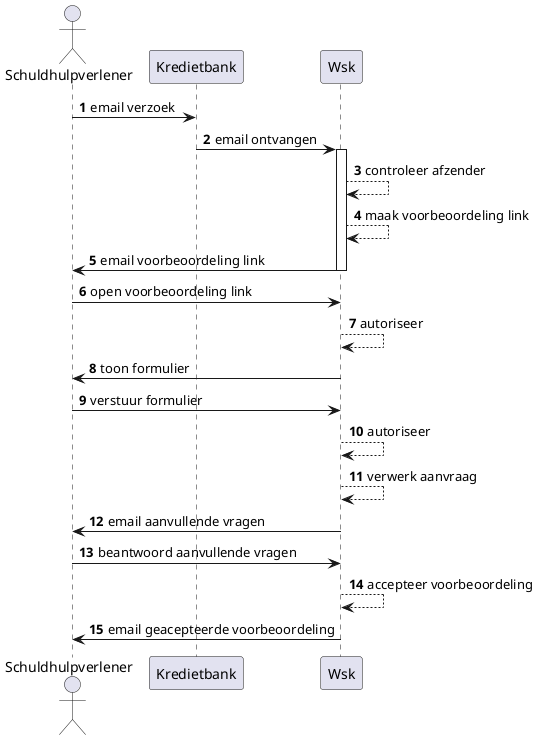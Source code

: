 @startuml
autonumber

actor Schuldhulpverlener as user
participant "Kredietbank" as kredietbank
participant "Wsk" as wsk

user -> kredietbank : email verzoek

kredietbank -> wsk : email ontvangen

activate wsk

wsk --> wsk : controleer afzender
wsk --> wsk : maak voorbeoordeling link
wsk -> user : email voorbeoordeling link

deactivate wsk

user -> wsk : open voorbeoordeling link
wsk --> wsk : autoriseer
wsk -> user : toon formulier
user -> wsk : verstuur formulier
wsk --> wsk : autoriseer
wsk --> wsk : verwerk aanvraag
wsk -> user : email aanvullende vragen
user -> wsk : beantwoord aanvullende vragen
wsk --> wsk : accepteer voorbeoordeling
wsk -> user : email geacepteerde voorbeoordeling

@enduml

